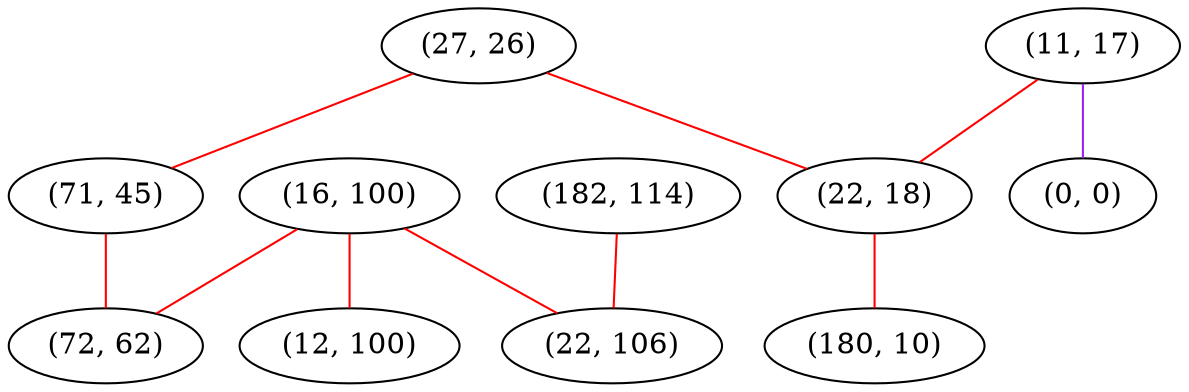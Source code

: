 graph "" {
"(27, 26)";
"(11, 17)";
"(16, 100)";
"(182, 114)";
"(71, 45)";
"(0, 0)";
"(72, 62)";
"(22, 18)";
"(12, 100)";
"(22, 106)";
"(180, 10)";
"(27, 26)" -- "(71, 45)"  [color=red, key=0, weight=1];
"(27, 26)" -- "(22, 18)"  [color=red, key=0, weight=1];
"(11, 17)" -- "(22, 18)"  [color=red, key=0, weight=1];
"(11, 17)" -- "(0, 0)"  [color=purple, key=0, weight=4];
"(16, 100)" -- "(22, 106)"  [color=red, key=0, weight=1];
"(16, 100)" -- "(72, 62)"  [color=red, key=0, weight=1];
"(16, 100)" -- "(12, 100)"  [color=red, key=0, weight=1];
"(182, 114)" -- "(22, 106)"  [color=red, key=0, weight=1];
"(71, 45)" -- "(72, 62)"  [color=red, key=0, weight=1];
"(22, 18)" -- "(180, 10)"  [color=red, key=0, weight=1];
}
